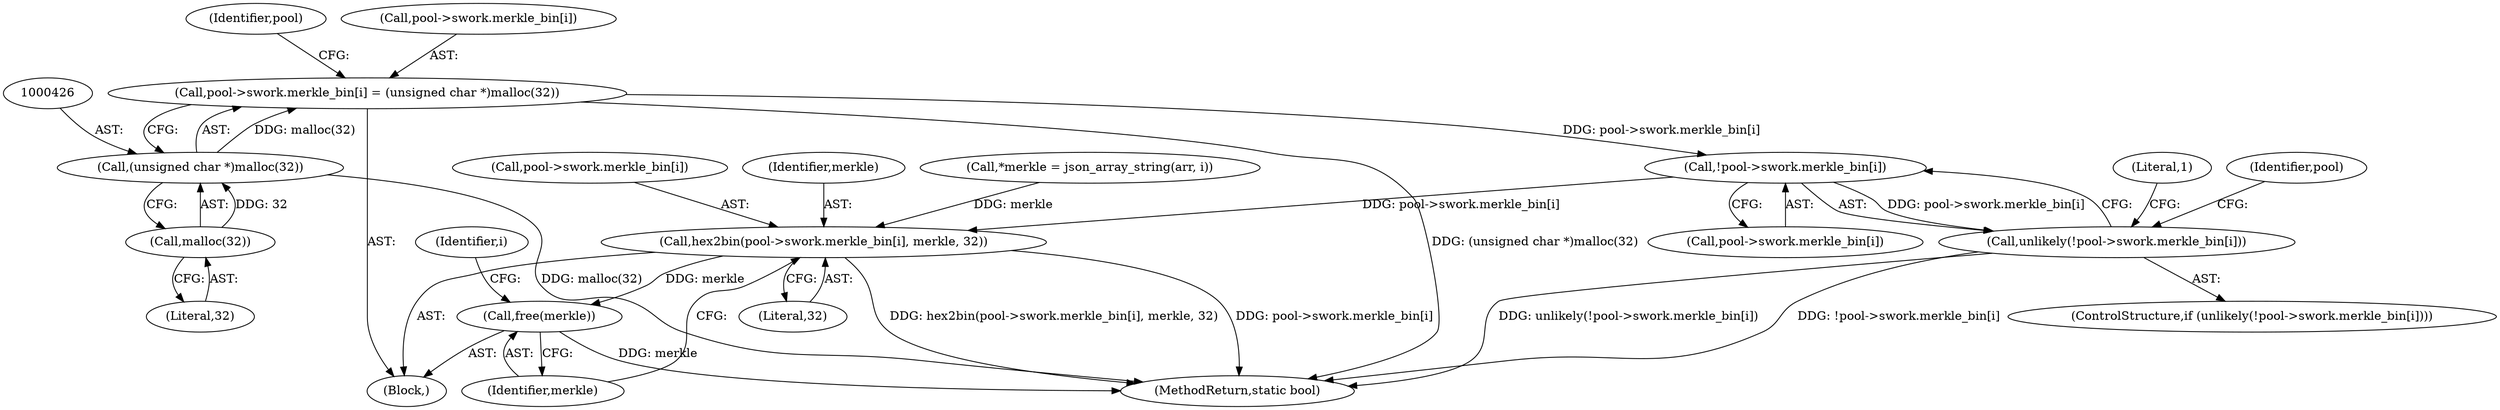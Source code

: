 digraph "0_sgminer_910c36089940e81fb85c65b8e63dcd2fac71470c@array" {
"1000431" [label="(Call,!pool->swork.merkle_bin[i])"];
"1000417" [label="(Call,pool->swork.merkle_bin[i] = (unsigned char *)malloc(32))"];
"1000425" [label="(Call,(unsigned char *)malloc(32))"];
"1000427" [label="(Call,malloc(32))"];
"1000430" [label="(Call,unlikely(!pool->swork.merkle_bin[i]))"];
"1000442" [label="(Call,hex2bin(pool->swork.merkle_bin[i], merkle, 32))"];
"1000452" [label="(Call,free(merkle))"];
"1000443" [label="(Call,pool->swork.merkle_bin[i])"];
"1000440" [label="(Literal,1)"];
"1000429" [label="(ControlStructure,if (unlikely(!pool->swork.merkle_bin[i])))"];
"1000450" [label="(Identifier,merkle)"];
"1000451" [label="(Literal,32)"];
"1000446" [label="(Identifier,pool)"];
"1000409" [label="(Identifier,i)"];
"1000432" [label="(Call,pool->swork.merkle_bin[i])"];
"1000453" [label="(Identifier,merkle)"];
"1000427" [label="(Call,malloc(32))"];
"1000452" [label="(Call,free(merkle))"];
"1000435" [label="(Identifier,pool)"];
"1000410" [label="(Block,)"];
"1000442" [label="(Call,hex2bin(pool->swork.merkle_bin[i], merkle, 32))"];
"1000425" [label="(Call,(unsigned char *)malloc(32))"];
"1000428" [label="(Literal,32)"];
"1000412" [label="(Call,*merkle = json_array_string(arr, i))"];
"1000431" [label="(Call,!pool->swork.merkle_bin[i])"];
"1000759" [label="(MethodReturn,static bool)"];
"1000417" [label="(Call,pool->swork.merkle_bin[i] = (unsigned char *)malloc(32))"];
"1000430" [label="(Call,unlikely(!pool->swork.merkle_bin[i]))"];
"1000418" [label="(Call,pool->swork.merkle_bin[i])"];
"1000431" -> "1000430"  [label="AST: "];
"1000431" -> "1000432"  [label="CFG: "];
"1000432" -> "1000431"  [label="AST: "];
"1000430" -> "1000431"  [label="CFG: "];
"1000431" -> "1000430"  [label="DDG: pool->swork.merkle_bin[i]"];
"1000417" -> "1000431"  [label="DDG: pool->swork.merkle_bin[i]"];
"1000431" -> "1000442"  [label="DDG: pool->swork.merkle_bin[i]"];
"1000417" -> "1000410"  [label="AST: "];
"1000417" -> "1000425"  [label="CFG: "];
"1000418" -> "1000417"  [label="AST: "];
"1000425" -> "1000417"  [label="AST: "];
"1000435" -> "1000417"  [label="CFG: "];
"1000417" -> "1000759"  [label="DDG: (unsigned char *)malloc(32)"];
"1000425" -> "1000417"  [label="DDG: malloc(32)"];
"1000425" -> "1000427"  [label="CFG: "];
"1000426" -> "1000425"  [label="AST: "];
"1000427" -> "1000425"  [label="AST: "];
"1000425" -> "1000759"  [label="DDG: malloc(32)"];
"1000427" -> "1000425"  [label="DDG: 32"];
"1000427" -> "1000428"  [label="CFG: "];
"1000428" -> "1000427"  [label="AST: "];
"1000430" -> "1000429"  [label="AST: "];
"1000440" -> "1000430"  [label="CFG: "];
"1000446" -> "1000430"  [label="CFG: "];
"1000430" -> "1000759"  [label="DDG: !pool->swork.merkle_bin[i]"];
"1000430" -> "1000759"  [label="DDG: unlikely(!pool->swork.merkle_bin[i])"];
"1000442" -> "1000410"  [label="AST: "];
"1000442" -> "1000451"  [label="CFG: "];
"1000443" -> "1000442"  [label="AST: "];
"1000450" -> "1000442"  [label="AST: "];
"1000451" -> "1000442"  [label="AST: "];
"1000453" -> "1000442"  [label="CFG: "];
"1000442" -> "1000759"  [label="DDG: hex2bin(pool->swork.merkle_bin[i], merkle, 32)"];
"1000442" -> "1000759"  [label="DDG: pool->swork.merkle_bin[i]"];
"1000412" -> "1000442"  [label="DDG: merkle"];
"1000442" -> "1000452"  [label="DDG: merkle"];
"1000452" -> "1000410"  [label="AST: "];
"1000452" -> "1000453"  [label="CFG: "];
"1000453" -> "1000452"  [label="AST: "];
"1000409" -> "1000452"  [label="CFG: "];
"1000452" -> "1000759"  [label="DDG: merkle"];
}
